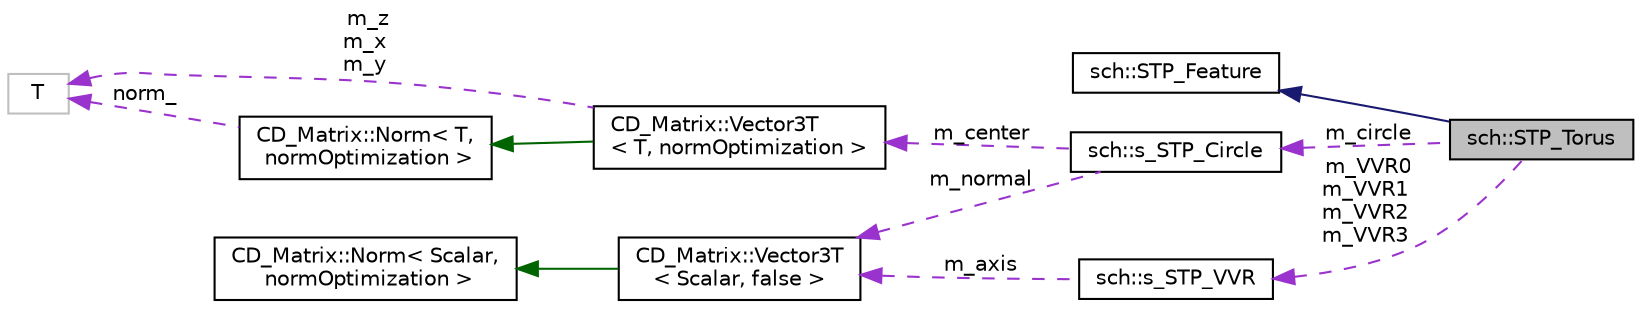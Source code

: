 digraph "sch::STP_Torus"
{
  edge [fontname="Helvetica",fontsize="10",labelfontname="Helvetica",labelfontsize="10"];
  node [fontname="Helvetica",fontsize="10",shape=record];
  rankdir="LR";
  Node2 [label="sch::STP_Torus",height=0.2,width=0.4,color="black", fillcolor="grey75", style="filled", fontcolor="black"];
  Node3 -> Node2 [dir="back",color="midnightblue",fontsize="10",style="solid",fontname="Helvetica"];
  Node3 [label="sch::STP_Feature",height=0.2,width=0.4,color="black", fillcolor="white", style="filled",URL="$classsch_1_1STP__Feature.html"];
  Node4 -> Node2 [dir="back",color="darkorchid3",fontsize="10",style="dashed",label=" m_VVR0\nm_VVR1\nm_VVR2\nm_VVR3" ,fontname="Helvetica"];
  Node4 [label="sch::s_STP_VVR",height=0.2,width=0.4,color="black", fillcolor="white", style="filled",URL="$structsch_1_1s__STP__VVR.html"];
  Node5 -> Node4 [dir="back",color="darkorchid3",fontsize="10",style="dashed",label=" m_axis" ,fontname="Helvetica"];
  Node5 [label="CD_Matrix::Vector3T\l\< Scalar, false \>",height=0.2,width=0.4,color="black", fillcolor="white", style="filled",URL="$structCD__Matrix_1_1Vector3T.html"];
  Node6 -> Node5 [dir="back",color="darkgreen",fontsize="10",style="solid",fontname="Helvetica"];
  Node6 [label="CD_Matrix::Norm\< Scalar,\l normOptimization \>",height=0.2,width=0.4,color="black", fillcolor="white", style="filled",URL="$structCD__Matrix_1_1Norm.html"];
  Node7 -> Node2 [dir="back",color="darkorchid3",fontsize="10",style="dashed",label=" m_circle" ,fontname="Helvetica"];
  Node7 [label="sch::s_STP_Circle",height=0.2,width=0.4,color="black", fillcolor="white", style="filled",URL="$structsch_1_1s__STP__Circle.html"];
  Node5 -> Node7 [dir="back",color="darkorchid3",fontsize="10",style="dashed",label=" m_normal" ,fontname="Helvetica"];
  Node8 -> Node7 [dir="back",color="darkorchid3",fontsize="10",style="dashed",label=" m_center" ,fontname="Helvetica"];
  Node8 [label="CD_Matrix::Vector3T\l\< T, normOptimization \>",height=0.2,width=0.4,color="black", fillcolor="white", style="filled",URL="$structCD__Matrix_1_1Vector3T.html"];
  Node9 -> Node8 [dir="back",color="darkgreen",fontsize="10",style="solid",fontname="Helvetica"];
  Node9 [label="CD_Matrix::Norm\< T,\l normOptimization \>",height=0.2,width=0.4,color="black", fillcolor="white", style="filled",URL="$structCD__Matrix_1_1Norm.html"];
  Node10 -> Node9 [dir="back",color="darkorchid3",fontsize="10",style="dashed",label=" norm_" ,fontname="Helvetica"];
  Node10 [label="T",height=0.2,width=0.4,color="grey75", fillcolor="white", style="filled"];
  Node10 -> Node8 [dir="back",color="darkorchid3",fontsize="10",style="dashed",label=" m_z\nm_x\nm_y" ,fontname="Helvetica"];
}
